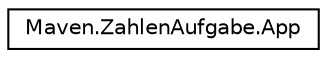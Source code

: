 digraph "Graphical Class Hierarchy"
{
 // LATEX_PDF_SIZE
  edge [fontname="Helvetica",fontsize="10",labelfontname="Helvetica",labelfontsize="10"];
  node [fontname="Helvetica",fontsize="10",shape=record];
  rankdir="LR";
  Node0 [label="Maven.ZahlenAufgabe.App",height=0.2,width=0.4,color="black", fillcolor="white", style="filled",URL="$class_maven_1_1_zahlen_aufgabe_1_1_app.html",tooltip=" "];
}
